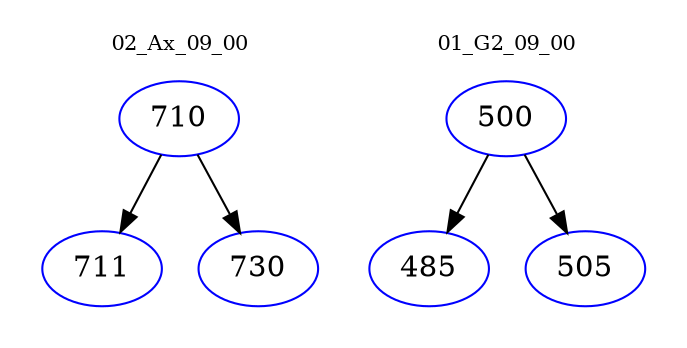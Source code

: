 digraph{
subgraph cluster_0 {
color = white
label = "02_Ax_09_00";
fontsize=10;
T0_710 [label="710", color="blue"]
T0_710 -> T0_711 [color="black"]
T0_711 [label="711", color="blue"]
T0_710 -> T0_730 [color="black"]
T0_730 [label="730", color="blue"]
}
subgraph cluster_1 {
color = white
label = "01_G2_09_00";
fontsize=10;
T1_500 [label="500", color="blue"]
T1_500 -> T1_485 [color="black"]
T1_485 [label="485", color="blue"]
T1_500 -> T1_505 [color="black"]
T1_505 [label="505", color="blue"]
}
}
